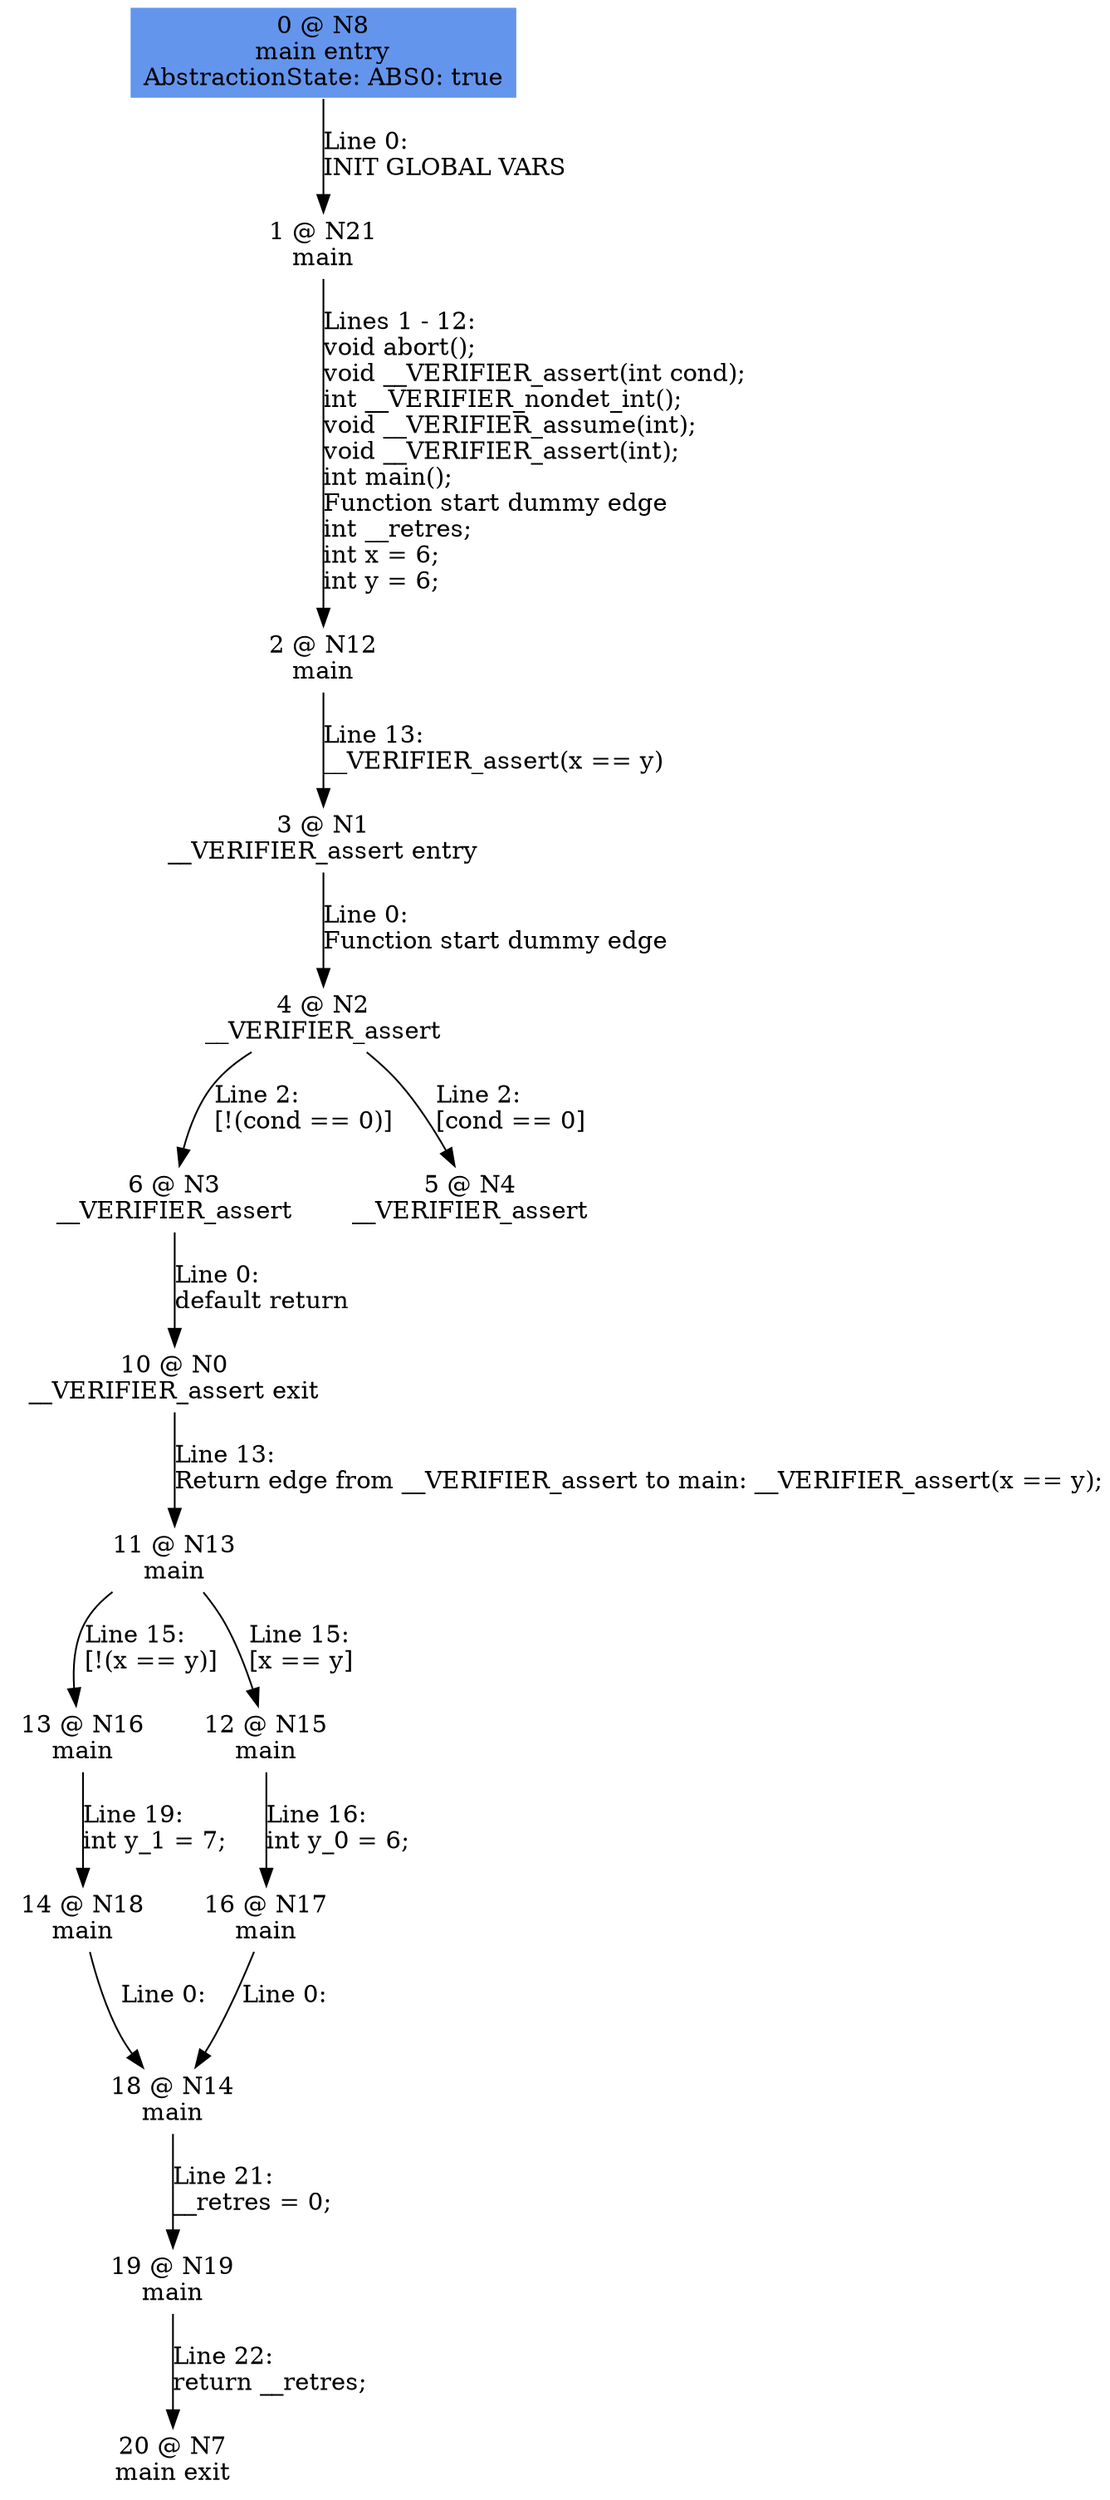 digraph ARG {
node [style="filled" shape="box" color="white"]
0 [fillcolor="cornflowerblue" label="0 @ N8\nmain entry\nAbstractionState: ABS0: true\n" id="0"]
1 [label="1 @ N21\nmain\n" id="1"]
2 [label="2 @ N12\nmain\n" id="2"]
3 [label="3 @ N1\n__VERIFIER_assert entry\n" id="3"]
4 [label="4 @ N2\n__VERIFIER_assert\n" id="4"]
6 [label="6 @ N3\n__VERIFIER_assert\n" id="6"]
10 [label="10 @ N0\n__VERIFIER_assert exit\n" id="10"]
11 [label="11 @ N13\nmain\n" id="11"]
13 [label="13 @ N16\nmain\n" id="13"]
14 [label="14 @ N18\nmain\n" id="14"]
18 [label="18 @ N14\nmain\n" id="18"]
19 [label="19 @ N19\nmain\n" id="19"]
20 [label="20 @ N7\nmain exit\n" id="20"]
12 [label="12 @ N15\nmain\n" id="12"]
16 [label="16 @ N17\nmain\n" id="16"]
5 [label="5 @ N4\n__VERIFIER_assert\n" id="5"]
0 -> 1 [label="Line 0: \lINIT GLOBAL VARS\l" id="0 -> 1"]
1 -> 2 [label="Lines 1 - 12: \lvoid abort();\lvoid __VERIFIER_assert(int cond);\lint __VERIFIER_nondet_int();\lvoid __VERIFIER_assume(int);\lvoid __VERIFIER_assert(int);\lint main();\lFunction start dummy edge\lint __retres;\lint x = 6;\lint y = 6;\l" id="1 -> 2"]
2 -> 3 [label="Line 13: \l__VERIFIER_assert(x == y)\l" id="2 -> 3"]
3 -> 4 [label="Line 0: \lFunction start dummy edge\l" id="3 -> 4"]
4 -> 5 [label="Line 2: \l[cond == 0]\l" id="4 -> 5"]
4 -> 6 [label="Line 2: \l[!(cond == 0)]\l" id="4 -> 6"]
6 -> 10 [label="Line 0: \ldefault return\l" id="6 -> 10"]
10 -> 11 [label="Line 13: \lReturn edge from __VERIFIER_assert to main: __VERIFIER_assert(x == y);\l" id="10 -> 11"]
11 -> 12 [label="Line 15: \l[x == y]\l" id="11 -> 12"]
11 -> 13 [label="Line 15: \l[!(x == y)]\l" id="11 -> 13"]
13 -> 14 [label="Line 19: \lint y_1 = 7;\l" id="13 -> 14"]
14 -> 18 [label="Line 0: \l\l" id="14 -> 18"]
18 -> 19 [label="Line 21: \l__retres = 0;\l" id="18 -> 19"]
19 -> 20 [label="Line 22: \lreturn __retres;\l" id="19 -> 20"]
12 -> 16 [label="Line 16: \lint y_0 = 6;\l" id="12 -> 16"]
16 -> 18 [label="Line 0: \l\l" id="16 -> 18"]
}
